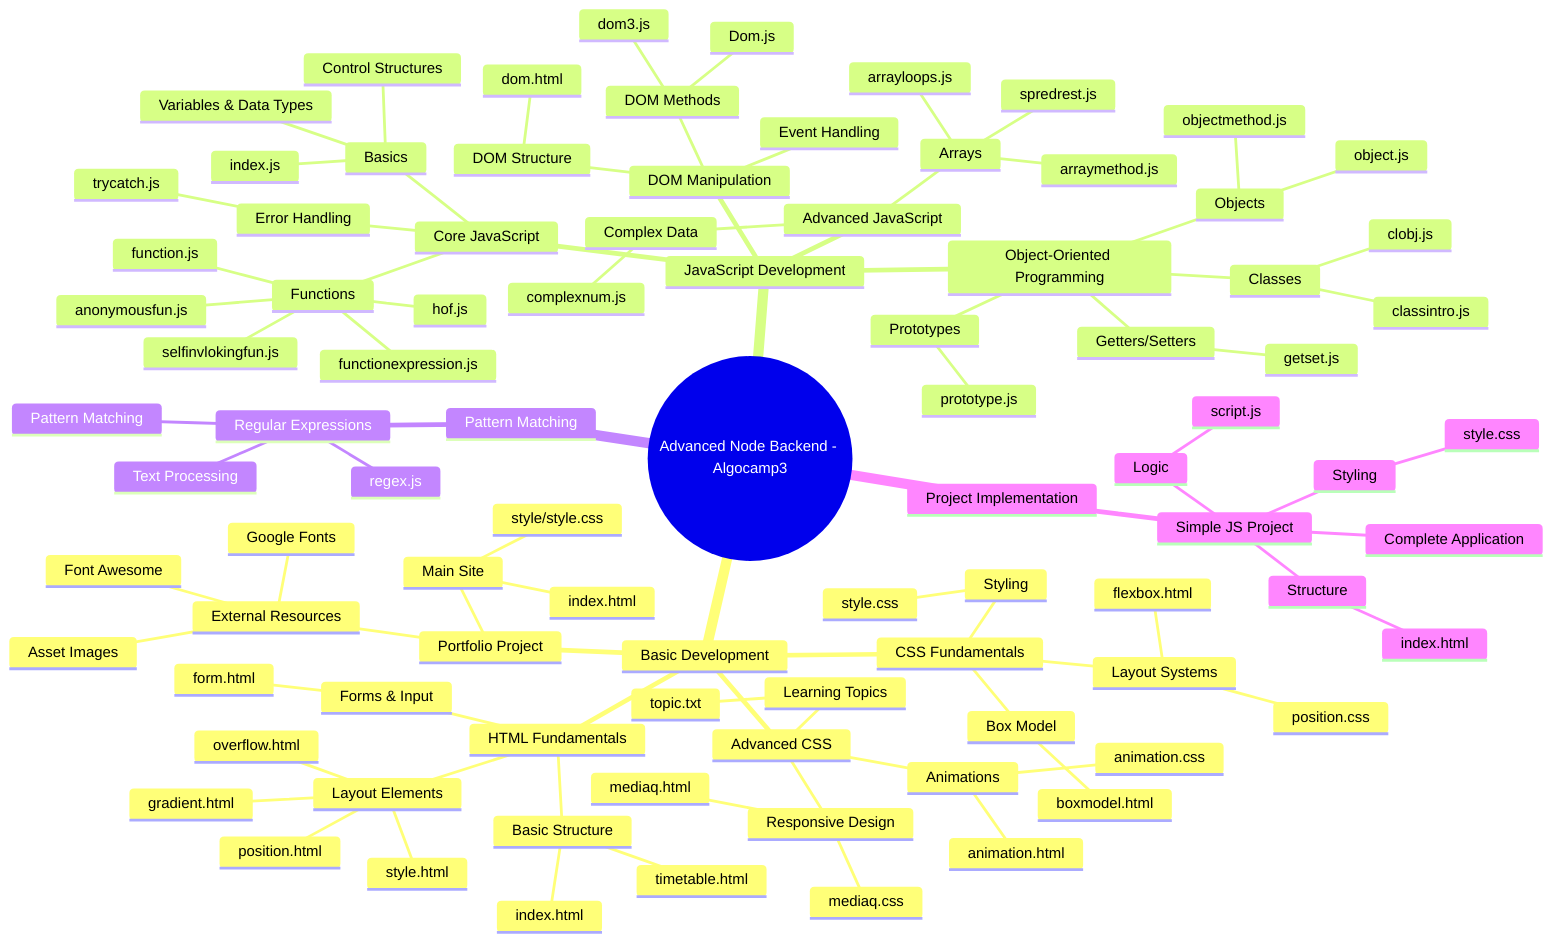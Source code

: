 mindmap
  root((Advanced Node Backend - Algocamp3))
    Basic Development
      HTML Fundamentals
        Basic Structure
          index.html
          timetable.html
        Forms & Input
          form.html
        Layout Elements
          overflow.html
          position.html
          style.html
          gradient.html
      CSS Fundamentals
        Box Model
          boxmodel.html
        Layout Systems
          flexbox.html
          position.css
        Styling
          style.css
      Advanced CSS
        Animations
          animation.html
          animation.css
        Responsive Design
          mediaq.html
          mediaq.css
        Learning Topics
          topic.txt
      Portfolio Project
        Main Site
          index.html
          style/style.css
        External Resources
          Google Fonts
          Font Awesome
          Asset Images
    JavaScript Development
      Core JavaScript
        Basics
          index.js
          Variables & Data Types
          Control Structures
        Functions
          function.js
          functionexpression.js
          anonymousfun.js
          selfinvlokingfun.js
          hof.js
        Error Handling
          trycatch.js
      DOM Manipulation
        DOM Structure
          dom.html
        DOM Methods
          Dom.js
          dom3.js
        Event Handling
      Advanced JavaScript
        Arrays
          arrayloops.js
          arraymethod.js
          spredrest.js
        Complex Data
          complexnum.js
      Object-Oriented Programming
        Objects
          object.js
          objectmethod.js
        Classes
          classintro.js
          clobj.js
        Prototypes
          prototype.js
        Getters/Setters
          getset.js
    Pattern Matching
      Regular Expressions
        regex.js
        Pattern Matching
        Text Processing
    Project Implementation
      Simple JS Project
        Structure
          index.html
        Logic
          script.js
        Styling
          style.css
        Complete Application